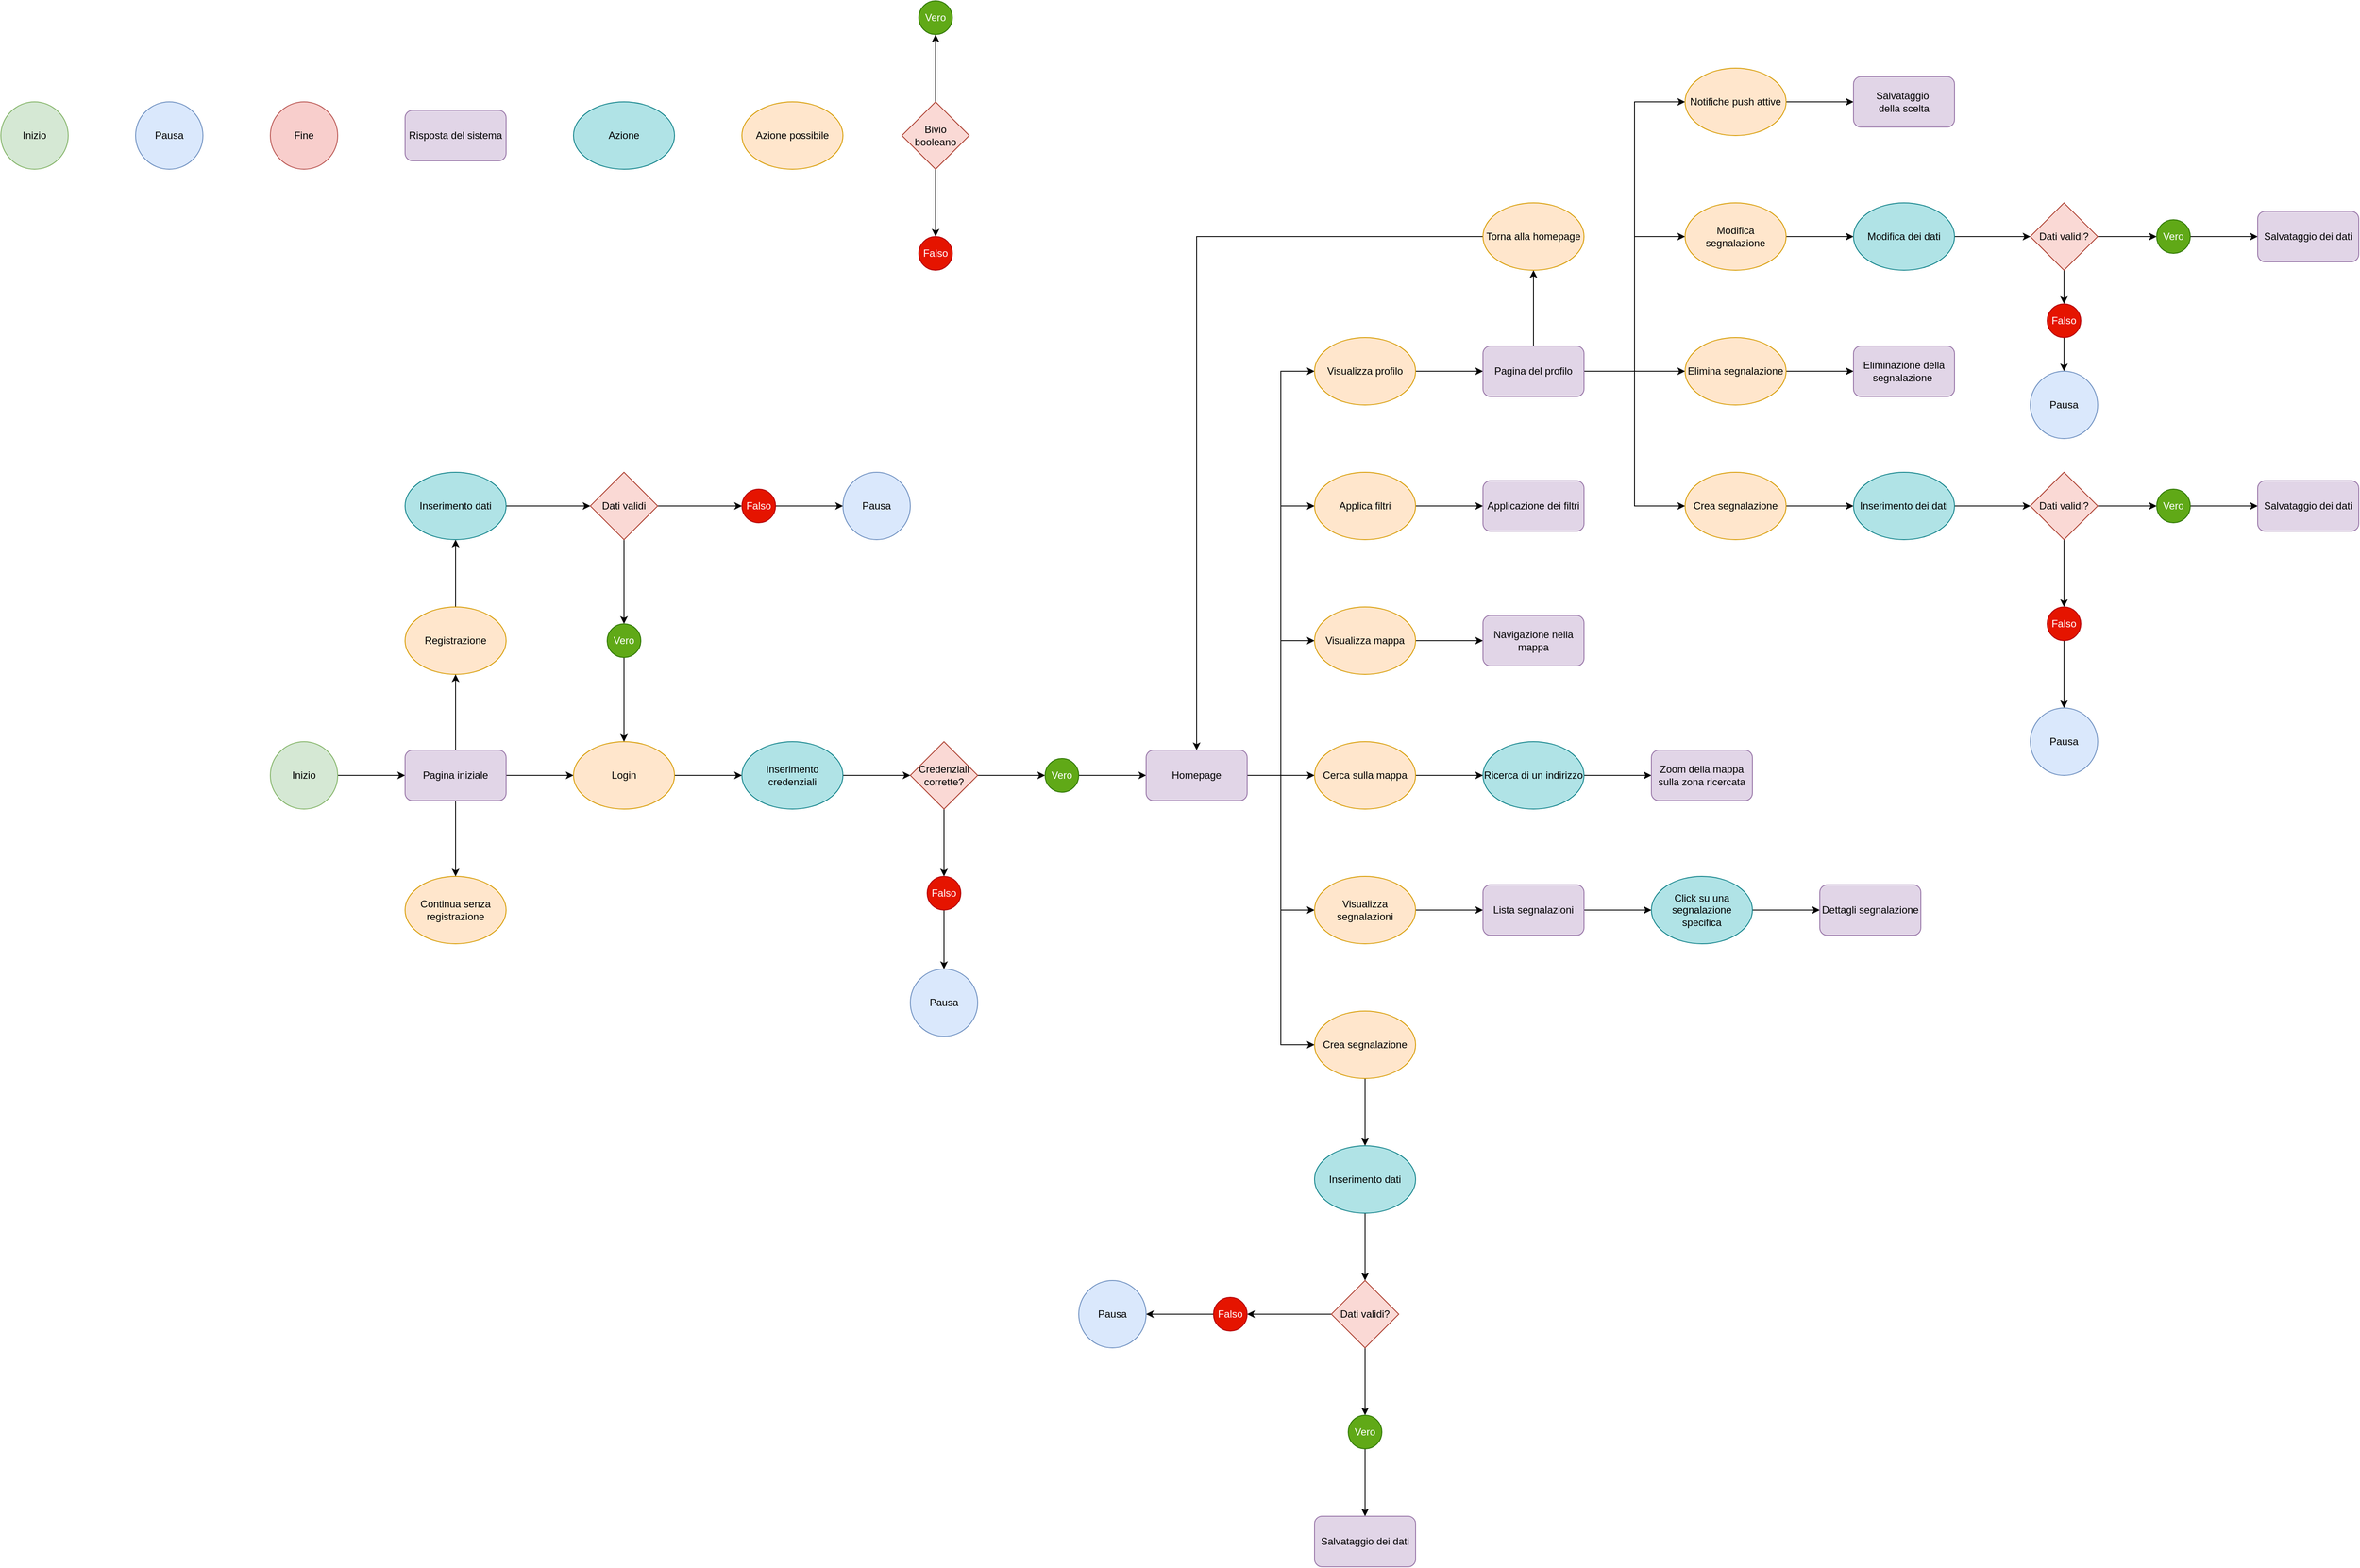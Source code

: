<mxfile version="26.3.0">
  <diagram name="Pagina-1" id="Z8vDpIf7GxvNt3tFrhUK">
    <mxGraphModel dx="992" dy="1704" grid="1" gridSize="10" guides="1" tooltips="1" connect="1" arrows="1" fold="1" page="1" pageScale="1" pageWidth="827" pageHeight="1169" math="0" shadow="0">
      <root>
        <mxCell id="0" />
        <mxCell id="1" parent="0" />
        <mxCell id="S9KXy8Z6tak_Gp8dZrwI-6" style="edgeStyle=orthogonalEdgeStyle;rounded=0;orthogonalLoop=1;jettySize=auto;html=1;entryX=0;entryY=0.5;entryDx=0;entryDy=0;exitX=1;exitY=0.5;exitDx=0;exitDy=0;" edge="1" parent="1" source="S9KXy8Z6tak_Gp8dZrwI-1" target="S9KXy8Z6tak_Gp8dZrwI-2">
          <mxGeometry relative="1" as="geometry" />
        </mxCell>
        <mxCell id="S9KXy8Z6tak_Gp8dZrwI-1" value="Inizio" style="ellipse;whiteSpace=wrap;html=1;aspect=fixed;fillColor=#d5e8d4;strokeColor=#82b366;" vertex="1" parent="1">
          <mxGeometry x="360" y="160" width="80" height="80" as="geometry" />
        </mxCell>
        <mxCell id="S9KXy8Z6tak_Gp8dZrwI-10" style="edgeStyle=orthogonalEdgeStyle;rounded=0;orthogonalLoop=1;jettySize=auto;html=1;entryX=0;entryY=0.5;entryDx=0;entryDy=0;exitX=1;exitY=0.5;exitDx=0;exitDy=0;" edge="1" parent="1" source="S9KXy8Z6tak_Gp8dZrwI-2" target="S9KXy8Z6tak_Gp8dZrwI-8">
          <mxGeometry relative="1" as="geometry" />
        </mxCell>
        <mxCell id="S9KXy8Z6tak_Gp8dZrwI-2" value="Pagina iniziale" style="rounded=1;whiteSpace=wrap;html=1;fillColor=#e1d5e7;strokeColor=#9673a6;" vertex="1" parent="1">
          <mxGeometry x="520" y="170" width="120" height="60" as="geometry" />
        </mxCell>
        <mxCell id="S9KXy8Z6tak_Gp8dZrwI-26" style="edgeStyle=orthogonalEdgeStyle;rounded=0;orthogonalLoop=1;jettySize=auto;html=1;exitX=0.5;exitY=0;exitDx=0;exitDy=0;entryX=0.5;entryY=1;entryDx=0;entryDy=0;" edge="1" parent="1" source="S9KXy8Z6tak_Gp8dZrwI-7" target="S9KXy8Z6tak_Gp8dZrwI-25">
          <mxGeometry relative="1" as="geometry" />
        </mxCell>
        <mxCell id="S9KXy8Z6tak_Gp8dZrwI-7" value="Registrazione" style="ellipse;whiteSpace=wrap;html=1;fillColor=#ffe6cc;strokeColor=#d79b00;" vertex="1" parent="1">
          <mxGeometry x="520" width="120" height="80" as="geometry" />
        </mxCell>
        <mxCell id="S9KXy8Z6tak_Gp8dZrwI-14" style="edgeStyle=orthogonalEdgeStyle;rounded=0;orthogonalLoop=1;jettySize=auto;html=1;exitX=1;exitY=0.5;exitDx=0;exitDy=0;entryX=0;entryY=0.5;entryDx=0;entryDy=0;" edge="1" parent="1" source="S9KXy8Z6tak_Gp8dZrwI-8" target="S9KXy8Z6tak_Gp8dZrwI-23">
          <mxGeometry relative="1" as="geometry">
            <mxPoint x="880" y="270" as="targetPoint" />
          </mxGeometry>
        </mxCell>
        <mxCell id="S9KXy8Z6tak_Gp8dZrwI-8" value="Login" style="ellipse;whiteSpace=wrap;html=1;fillColor=#ffe6cc;strokeColor=#d79b00;" vertex="1" parent="1">
          <mxGeometry x="720" y="160" width="120" height="80" as="geometry" />
        </mxCell>
        <mxCell id="S9KXy8Z6tak_Gp8dZrwI-9" value="Continua senza registrazione" style="ellipse;whiteSpace=wrap;html=1;fillColor=#ffe6cc;strokeColor=#d79b00;" vertex="1" parent="1">
          <mxGeometry x="520" y="320" width="120" height="80" as="geometry" />
        </mxCell>
        <mxCell id="S9KXy8Z6tak_Gp8dZrwI-11" value="" style="endArrow=classic;html=1;rounded=0;entryX=0.5;entryY=1;entryDx=0;entryDy=0;exitX=0.5;exitY=0;exitDx=0;exitDy=0;" edge="1" parent="1" source="S9KXy8Z6tak_Gp8dZrwI-2" target="S9KXy8Z6tak_Gp8dZrwI-7">
          <mxGeometry width="50" height="50" relative="1" as="geometry">
            <mxPoint x="580" y="320" as="sourcePoint" />
            <mxPoint x="630" y="270" as="targetPoint" />
            <Array as="points">
              <mxPoint x="580" y="120" />
            </Array>
          </mxGeometry>
        </mxCell>
        <mxCell id="S9KXy8Z6tak_Gp8dZrwI-12" value="" style="endArrow=classic;html=1;rounded=0;entryX=0.5;entryY=0;entryDx=0;entryDy=0;exitX=0.5;exitY=1;exitDx=0;exitDy=0;" edge="1" parent="1" source="S9KXy8Z6tak_Gp8dZrwI-2" target="S9KXy8Z6tak_Gp8dZrwI-9">
          <mxGeometry width="50" height="50" relative="1" as="geometry">
            <mxPoint x="580" y="320" as="sourcePoint" />
            <mxPoint x="630" y="270" as="targetPoint" />
            <Array as="points">
              <mxPoint x="580" y="280" />
            </Array>
          </mxGeometry>
        </mxCell>
        <mxCell id="S9KXy8Z6tak_Gp8dZrwI-16" style="edgeStyle=orthogonalEdgeStyle;rounded=0;orthogonalLoop=1;jettySize=auto;html=1;exitX=1;exitY=0.5;exitDx=0;exitDy=0;entryX=0;entryY=0.5;entryDx=0;entryDy=0;" edge="1" parent="1" source="S9KXy8Z6tak_Gp8dZrwI-13" target="S9KXy8Z6tak_Gp8dZrwI-15">
          <mxGeometry relative="1" as="geometry" />
        </mxCell>
        <mxCell id="S9KXy8Z6tak_Gp8dZrwI-17" style="edgeStyle=orthogonalEdgeStyle;rounded=0;orthogonalLoop=1;jettySize=auto;html=1;exitX=0.5;exitY=1;exitDx=0;exitDy=0;entryX=0.5;entryY=0;entryDx=0;entryDy=0;" edge="1" parent="1" source="S9KXy8Z6tak_Gp8dZrwI-13" target="S9KXy8Z6tak_Gp8dZrwI-18">
          <mxGeometry relative="1" as="geometry">
            <mxPoint x="960" y="320" as="targetPoint" />
          </mxGeometry>
        </mxCell>
        <mxCell id="S9KXy8Z6tak_Gp8dZrwI-13" value="Credenziali corrette?" style="rhombus;whiteSpace=wrap;html=1;fillColor=#fad9d5;strokeColor=#ae4132;" vertex="1" parent="1">
          <mxGeometry x="1120" y="160" width="80" height="80" as="geometry" />
        </mxCell>
        <mxCell id="S9KXy8Z6tak_Gp8dZrwI-22" style="edgeStyle=orthogonalEdgeStyle;rounded=0;orthogonalLoop=1;jettySize=auto;html=1;entryX=0;entryY=0.5;entryDx=0;entryDy=0;exitX=1;exitY=0.5;exitDx=0;exitDy=0;" edge="1" parent="1" source="S9KXy8Z6tak_Gp8dZrwI-15" target="S9KXy8Z6tak_Gp8dZrwI-21">
          <mxGeometry relative="1" as="geometry" />
        </mxCell>
        <mxCell id="S9KXy8Z6tak_Gp8dZrwI-15" value="Vero" style="ellipse;whiteSpace=wrap;html=1;aspect=fixed;fillColor=#60a917;fontColor=#ffffff;strokeColor=#2D7600;" vertex="1" parent="1">
          <mxGeometry x="1280" y="180" width="40" height="40" as="geometry" />
        </mxCell>
        <mxCell id="S9KXy8Z6tak_Gp8dZrwI-20" style="edgeStyle=orthogonalEdgeStyle;rounded=0;orthogonalLoop=1;jettySize=auto;html=1;exitX=0.5;exitY=1;exitDx=0;exitDy=0;entryX=0.5;entryY=0;entryDx=0;entryDy=0;" edge="1" parent="1" source="S9KXy8Z6tak_Gp8dZrwI-18" target="S9KXy8Z6tak_Gp8dZrwI-19">
          <mxGeometry relative="1" as="geometry" />
        </mxCell>
        <mxCell id="S9KXy8Z6tak_Gp8dZrwI-18" value="Falso" style="ellipse;whiteSpace=wrap;html=1;aspect=fixed;fillColor=#e51400;fontColor=#ffffff;strokeColor=#B20000;" vertex="1" parent="1">
          <mxGeometry x="1140" y="320" width="40" height="40" as="geometry" />
        </mxCell>
        <mxCell id="S9KXy8Z6tak_Gp8dZrwI-19" value="Pausa" style="ellipse;whiteSpace=wrap;html=1;aspect=fixed;fillColor=#dae8fc;strokeColor=#6c8ebf;" vertex="1" parent="1">
          <mxGeometry x="1120" y="430" width="80" height="80" as="geometry" />
        </mxCell>
        <mxCell id="S9KXy8Z6tak_Gp8dZrwI-44" style="edgeStyle=orthogonalEdgeStyle;rounded=0;orthogonalLoop=1;jettySize=auto;html=1;entryX=0;entryY=0.5;entryDx=0;entryDy=0;" edge="1" parent="1" source="S9KXy8Z6tak_Gp8dZrwI-21" target="S9KXy8Z6tak_Gp8dZrwI-39">
          <mxGeometry relative="1" as="geometry" />
        </mxCell>
        <mxCell id="S9KXy8Z6tak_Gp8dZrwI-45" style="edgeStyle=orthogonalEdgeStyle;rounded=0;orthogonalLoop=1;jettySize=auto;html=1;exitX=1;exitY=0.5;exitDx=0;exitDy=0;entryX=0;entryY=0.5;entryDx=0;entryDy=0;" edge="1" parent="1" source="S9KXy8Z6tak_Gp8dZrwI-21" target="S9KXy8Z6tak_Gp8dZrwI-38">
          <mxGeometry relative="1" as="geometry" />
        </mxCell>
        <mxCell id="S9KXy8Z6tak_Gp8dZrwI-46" style="edgeStyle=orthogonalEdgeStyle;rounded=0;orthogonalLoop=1;jettySize=auto;html=1;exitX=1;exitY=0.5;exitDx=0;exitDy=0;entryX=0;entryY=0.5;entryDx=0;entryDy=0;" edge="1" parent="1" source="S9KXy8Z6tak_Gp8dZrwI-21" target="S9KXy8Z6tak_Gp8dZrwI-37">
          <mxGeometry relative="1" as="geometry" />
        </mxCell>
        <mxCell id="S9KXy8Z6tak_Gp8dZrwI-47" style="edgeStyle=orthogonalEdgeStyle;rounded=0;orthogonalLoop=1;jettySize=auto;html=1;exitX=1;exitY=0.5;exitDx=0;exitDy=0;entryX=0;entryY=0.5;entryDx=0;entryDy=0;" edge="1" parent="1" source="S9KXy8Z6tak_Gp8dZrwI-21" target="S9KXy8Z6tak_Gp8dZrwI-41">
          <mxGeometry relative="1" as="geometry" />
        </mxCell>
        <mxCell id="S9KXy8Z6tak_Gp8dZrwI-48" style="edgeStyle=orthogonalEdgeStyle;rounded=0;orthogonalLoop=1;jettySize=auto;html=1;exitX=1;exitY=0.5;exitDx=0;exitDy=0;entryX=0;entryY=0.5;entryDx=0;entryDy=0;" edge="1" parent="1" source="S9KXy8Z6tak_Gp8dZrwI-21" target="S9KXy8Z6tak_Gp8dZrwI-40">
          <mxGeometry relative="1" as="geometry" />
        </mxCell>
        <mxCell id="S9KXy8Z6tak_Gp8dZrwI-49" style="edgeStyle=orthogonalEdgeStyle;rounded=0;orthogonalLoop=1;jettySize=auto;html=1;exitX=1;exitY=0.5;exitDx=0;exitDy=0;entryX=0;entryY=0.5;entryDx=0;entryDy=0;" edge="1" parent="1" source="S9KXy8Z6tak_Gp8dZrwI-21" target="S9KXy8Z6tak_Gp8dZrwI-36">
          <mxGeometry relative="1" as="geometry" />
        </mxCell>
        <mxCell id="S9KXy8Z6tak_Gp8dZrwI-21" value="Homepage" style="rounded=1;whiteSpace=wrap;html=1;fillColor=#e1d5e7;strokeColor=#9673a6;" vertex="1" parent="1">
          <mxGeometry x="1400" y="170" width="120" height="60" as="geometry" />
        </mxCell>
        <mxCell id="S9KXy8Z6tak_Gp8dZrwI-24" style="edgeStyle=orthogonalEdgeStyle;rounded=0;orthogonalLoop=1;jettySize=auto;html=1;exitX=1;exitY=0.5;exitDx=0;exitDy=0;entryX=0;entryY=0.5;entryDx=0;entryDy=0;" edge="1" parent="1" source="S9KXy8Z6tak_Gp8dZrwI-23" target="S9KXy8Z6tak_Gp8dZrwI-13">
          <mxGeometry relative="1" as="geometry" />
        </mxCell>
        <mxCell id="S9KXy8Z6tak_Gp8dZrwI-23" value="Inserimento credenziali" style="ellipse;whiteSpace=wrap;html=1;fillColor=#b0e3e6;strokeColor=#0e8088;" vertex="1" parent="1">
          <mxGeometry x="920" y="160" width="120" height="80" as="geometry" />
        </mxCell>
        <mxCell id="S9KXy8Z6tak_Gp8dZrwI-28" style="edgeStyle=orthogonalEdgeStyle;rounded=0;orthogonalLoop=1;jettySize=auto;html=1;exitX=1;exitY=0.5;exitDx=0;exitDy=0;entryX=0;entryY=0.5;entryDx=0;entryDy=0;" edge="1" parent="1" source="S9KXy8Z6tak_Gp8dZrwI-25" target="S9KXy8Z6tak_Gp8dZrwI-27">
          <mxGeometry relative="1" as="geometry" />
        </mxCell>
        <mxCell id="S9KXy8Z6tak_Gp8dZrwI-25" value="Inserimento dati" style="ellipse;whiteSpace=wrap;html=1;fillColor=#b0e3e6;strokeColor=#0e8088;" vertex="1" parent="1">
          <mxGeometry x="520" y="-160" width="120" height="80" as="geometry" />
        </mxCell>
        <mxCell id="S9KXy8Z6tak_Gp8dZrwI-30" style="edgeStyle=orthogonalEdgeStyle;rounded=0;orthogonalLoop=1;jettySize=auto;html=1;exitX=1;exitY=0.5;exitDx=0;exitDy=0;entryX=0;entryY=0.5;entryDx=0;entryDy=0;" edge="1" parent="1" source="S9KXy8Z6tak_Gp8dZrwI-27" target="S9KXy8Z6tak_Gp8dZrwI-29">
          <mxGeometry relative="1" as="geometry" />
        </mxCell>
        <mxCell id="S9KXy8Z6tak_Gp8dZrwI-34" style="edgeStyle=orthogonalEdgeStyle;rounded=0;orthogonalLoop=1;jettySize=auto;html=1;exitX=0.5;exitY=1;exitDx=0;exitDy=0;entryX=0.5;entryY=0;entryDx=0;entryDy=0;" edge="1" parent="1" source="S9KXy8Z6tak_Gp8dZrwI-27" target="S9KXy8Z6tak_Gp8dZrwI-33">
          <mxGeometry relative="1" as="geometry" />
        </mxCell>
        <mxCell id="S9KXy8Z6tak_Gp8dZrwI-27" value="Dati validi" style="rhombus;whiteSpace=wrap;html=1;fillColor=#fad9d5;strokeColor=#ae4132;" vertex="1" parent="1">
          <mxGeometry x="740" y="-160" width="80" height="80" as="geometry" />
        </mxCell>
        <mxCell id="S9KXy8Z6tak_Gp8dZrwI-32" style="edgeStyle=orthogonalEdgeStyle;rounded=0;orthogonalLoop=1;jettySize=auto;html=1;entryX=0;entryY=0.5;entryDx=0;entryDy=0;exitX=1;exitY=0.5;exitDx=0;exitDy=0;" edge="1" parent="1" source="S9KXy8Z6tak_Gp8dZrwI-29" target="S9KXy8Z6tak_Gp8dZrwI-31">
          <mxGeometry relative="1" as="geometry" />
        </mxCell>
        <mxCell id="S9KXy8Z6tak_Gp8dZrwI-29" value="Falso" style="ellipse;whiteSpace=wrap;html=1;aspect=fixed;fillColor=#e51400;fontColor=#ffffff;strokeColor=#B20000;" vertex="1" parent="1">
          <mxGeometry x="920" y="-140" width="40" height="40" as="geometry" />
        </mxCell>
        <mxCell id="S9KXy8Z6tak_Gp8dZrwI-31" value="Pausa" style="ellipse;whiteSpace=wrap;html=1;aspect=fixed;fillColor=#dae8fc;strokeColor=#6c8ebf;" vertex="1" parent="1">
          <mxGeometry x="1040" y="-160" width="80" height="80" as="geometry" />
        </mxCell>
        <mxCell id="S9KXy8Z6tak_Gp8dZrwI-35" style="edgeStyle=orthogonalEdgeStyle;rounded=0;orthogonalLoop=1;jettySize=auto;html=1;exitX=0.5;exitY=1;exitDx=0;exitDy=0;entryX=0.5;entryY=0;entryDx=0;entryDy=0;" edge="1" parent="1" source="S9KXy8Z6tak_Gp8dZrwI-33" target="S9KXy8Z6tak_Gp8dZrwI-8">
          <mxGeometry relative="1" as="geometry" />
        </mxCell>
        <mxCell id="S9KXy8Z6tak_Gp8dZrwI-33" value="Vero" style="ellipse;whiteSpace=wrap;html=1;aspect=fixed;fillColor=#60a917;fontColor=#ffffff;strokeColor=#2D7600;" vertex="1" parent="1">
          <mxGeometry x="760" y="20" width="40" height="40" as="geometry" />
        </mxCell>
        <mxCell id="S9KXy8Z6tak_Gp8dZrwI-53" style="edgeStyle=orthogonalEdgeStyle;rounded=0;orthogonalLoop=1;jettySize=auto;html=1;exitX=0.5;exitY=1;exitDx=0;exitDy=0;entryX=0.5;entryY=0;entryDx=0;entryDy=0;" edge="1" parent="1" source="S9KXy8Z6tak_Gp8dZrwI-36" target="S9KXy8Z6tak_Gp8dZrwI-52">
          <mxGeometry relative="1" as="geometry" />
        </mxCell>
        <mxCell id="S9KXy8Z6tak_Gp8dZrwI-36" value="Crea segnalazione" style="ellipse;whiteSpace=wrap;html=1;fillColor=#ffe6cc;strokeColor=#d79b00;" vertex="1" parent="1">
          <mxGeometry x="1600" y="480" width="120" height="80" as="geometry" />
        </mxCell>
        <mxCell id="S9KXy8Z6tak_Gp8dZrwI-51" style="edgeStyle=orthogonalEdgeStyle;rounded=0;orthogonalLoop=1;jettySize=auto;html=1;exitX=1;exitY=0.5;exitDx=0;exitDy=0;entryX=0;entryY=0.5;entryDx=0;entryDy=0;" edge="1" parent="1" source="S9KXy8Z6tak_Gp8dZrwI-37" target="S9KXy8Z6tak_Gp8dZrwI-50">
          <mxGeometry relative="1" as="geometry" />
        </mxCell>
        <mxCell id="S9KXy8Z6tak_Gp8dZrwI-37" value="Visualizza mappa" style="ellipse;whiteSpace=wrap;html=1;fillColor=#ffe6cc;strokeColor=#d79b00;" vertex="1" parent="1">
          <mxGeometry x="1600" width="120" height="80" as="geometry" />
        </mxCell>
        <mxCell id="S9KXy8Z6tak_Gp8dZrwI-82" style="edgeStyle=orthogonalEdgeStyle;rounded=0;orthogonalLoop=1;jettySize=auto;html=1;exitX=1;exitY=0.5;exitDx=0;exitDy=0;entryX=0;entryY=0.5;entryDx=0;entryDy=0;" edge="1" parent="1" source="S9KXy8Z6tak_Gp8dZrwI-38" target="S9KXy8Z6tak_Gp8dZrwI-81">
          <mxGeometry relative="1" as="geometry" />
        </mxCell>
        <mxCell id="S9KXy8Z6tak_Gp8dZrwI-38" value="Visualizza profilo" style="ellipse;whiteSpace=wrap;html=1;fillColor=#ffe6cc;strokeColor=#d79b00;" vertex="1" parent="1">
          <mxGeometry x="1600" y="-320" width="120" height="80" as="geometry" />
        </mxCell>
        <mxCell id="S9KXy8Z6tak_Gp8dZrwI-43" style="edgeStyle=orthogonalEdgeStyle;rounded=0;orthogonalLoop=1;jettySize=auto;html=1;exitX=1;exitY=0.5;exitDx=0;exitDy=0;entryX=0;entryY=0.5;entryDx=0;entryDy=0;" edge="1" parent="1" source="S9KXy8Z6tak_Gp8dZrwI-39" target="S9KXy8Z6tak_Gp8dZrwI-42">
          <mxGeometry relative="1" as="geometry" />
        </mxCell>
        <mxCell id="S9KXy8Z6tak_Gp8dZrwI-39" value="Applica filtri" style="ellipse;whiteSpace=wrap;html=1;fillColor=#ffe6cc;strokeColor=#d79b00;" vertex="1" parent="1">
          <mxGeometry x="1600" y="-160" width="120" height="80" as="geometry" />
        </mxCell>
        <mxCell id="S9KXy8Z6tak_Gp8dZrwI-65" style="edgeStyle=orthogonalEdgeStyle;rounded=0;orthogonalLoop=1;jettySize=auto;html=1;exitX=1;exitY=0.5;exitDx=0;exitDy=0;entryX=0;entryY=0.5;entryDx=0;entryDy=0;" edge="1" parent="1" source="S9KXy8Z6tak_Gp8dZrwI-40" target="S9KXy8Z6tak_Gp8dZrwI-64">
          <mxGeometry relative="1" as="geometry" />
        </mxCell>
        <mxCell id="S9KXy8Z6tak_Gp8dZrwI-40" value="Visualizza segnalazioni" style="ellipse;whiteSpace=wrap;html=1;fillColor=#ffe6cc;strokeColor=#d79b00;" vertex="1" parent="1">
          <mxGeometry x="1600" y="320" width="120" height="80" as="geometry" />
        </mxCell>
        <mxCell id="S9KXy8Z6tak_Gp8dZrwI-84" style="edgeStyle=orthogonalEdgeStyle;rounded=0;orthogonalLoop=1;jettySize=auto;html=1;exitX=1;exitY=0.5;exitDx=0;exitDy=0;entryX=0;entryY=0.5;entryDx=0;entryDy=0;" edge="1" parent="1" source="S9KXy8Z6tak_Gp8dZrwI-41" target="S9KXy8Z6tak_Gp8dZrwI-83">
          <mxGeometry relative="1" as="geometry" />
        </mxCell>
        <mxCell id="S9KXy8Z6tak_Gp8dZrwI-41" value="Cerca sulla mappa" style="ellipse;whiteSpace=wrap;html=1;fillColor=#ffe6cc;strokeColor=#d79b00;" vertex="1" parent="1">
          <mxGeometry x="1600" y="160" width="120" height="80" as="geometry" />
        </mxCell>
        <mxCell id="S9KXy8Z6tak_Gp8dZrwI-42" value="Applicazione dei filtri" style="rounded=1;whiteSpace=wrap;html=1;fillColor=#e1d5e7;strokeColor=#9673a6;" vertex="1" parent="1">
          <mxGeometry x="1800" y="-150" width="120" height="60" as="geometry" />
        </mxCell>
        <mxCell id="S9KXy8Z6tak_Gp8dZrwI-50" value="Navigazione nella mappa" style="rounded=1;whiteSpace=wrap;html=1;fillColor=#e1d5e7;strokeColor=#9673a6;" vertex="1" parent="1">
          <mxGeometry x="1800" y="10" width="120" height="60" as="geometry" />
        </mxCell>
        <mxCell id="S9KXy8Z6tak_Gp8dZrwI-55" style="edgeStyle=orthogonalEdgeStyle;rounded=0;orthogonalLoop=1;jettySize=auto;html=1;exitX=0.5;exitY=1;exitDx=0;exitDy=0;entryX=0.5;entryY=0;entryDx=0;entryDy=0;" edge="1" parent="1" source="S9KXy8Z6tak_Gp8dZrwI-52" target="S9KXy8Z6tak_Gp8dZrwI-54">
          <mxGeometry relative="1" as="geometry" />
        </mxCell>
        <mxCell id="S9KXy8Z6tak_Gp8dZrwI-52" value="Inserimento dati" style="ellipse;whiteSpace=wrap;html=1;fillColor=#b0e3e6;strokeColor=#0e8088;" vertex="1" parent="1">
          <mxGeometry x="1600" y="640" width="120" height="80" as="geometry" />
        </mxCell>
        <mxCell id="S9KXy8Z6tak_Gp8dZrwI-57" style="edgeStyle=orthogonalEdgeStyle;rounded=0;orthogonalLoop=1;jettySize=auto;html=1;exitX=0.5;exitY=1;exitDx=0;exitDy=0;entryX=0.5;entryY=0;entryDx=0;entryDy=0;" edge="1" parent="1" source="S9KXy8Z6tak_Gp8dZrwI-54" target="S9KXy8Z6tak_Gp8dZrwI-56">
          <mxGeometry relative="1" as="geometry" />
        </mxCell>
        <mxCell id="S9KXy8Z6tak_Gp8dZrwI-60" style="edgeStyle=orthogonalEdgeStyle;rounded=0;orthogonalLoop=1;jettySize=auto;html=1;exitX=0;exitY=0.5;exitDx=0;exitDy=0;entryX=1;entryY=0.5;entryDx=0;entryDy=0;" edge="1" parent="1" source="S9KXy8Z6tak_Gp8dZrwI-54" target="S9KXy8Z6tak_Gp8dZrwI-58">
          <mxGeometry relative="1" as="geometry" />
        </mxCell>
        <mxCell id="S9KXy8Z6tak_Gp8dZrwI-54" value="Dati validi?" style="rhombus;whiteSpace=wrap;html=1;fillColor=#fad9d5;strokeColor=#ae4132;" vertex="1" parent="1">
          <mxGeometry x="1620" y="800" width="80" height="80" as="geometry" />
        </mxCell>
        <mxCell id="S9KXy8Z6tak_Gp8dZrwI-63" style="edgeStyle=orthogonalEdgeStyle;rounded=0;orthogonalLoop=1;jettySize=auto;html=1;exitX=0.5;exitY=1;exitDx=0;exitDy=0;entryX=0.5;entryY=0;entryDx=0;entryDy=0;" edge="1" parent="1" source="S9KXy8Z6tak_Gp8dZrwI-56" target="S9KXy8Z6tak_Gp8dZrwI-62">
          <mxGeometry relative="1" as="geometry" />
        </mxCell>
        <mxCell id="S9KXy8Z6tak_Gp8dZrwI-56" value="Vero" style="ellipse;whiteSpace=wrap;html=1;aspect=fixed;fillColor=#60a917;fontColor=#ffffff;strokeColor=#2D7600;" vertex="1" parent="1">
          <mxGeometry x="1640" y="960" width="40" height="40" as="geometry" />
        </mxCell>
        <mxCell id="S9KXy8Z6tak_Gp8dZrwI-61" style="edgeStyle=orthogonalEdgeStyle;rounded=0;orthogonalLoop=1;jettySize=auto;html=1;entryX=1;entryY=0.5;entryDx=0;entryDy=0;" edge="1" parent="1" source="S9KXy8Z6tak_Gp8dZrwI-58" target="S9KXy8Z6tak_Gp8dZrwI-59">
          <mxGeometry relative="1" as="geometry" />
        </mxCell>
        <mxCell id="S9KXy8Z6tak_Gp8dZrwI-58" value="Falso" style="ellipse;whiteSpace=wrap;html=1;aspect=fixed;fillColor=#e51400;fontColor=#ffffff;strokeColor=#B20000;" vertex="1" parent="1">
          <mxGeometry x="1480" y="820" width="40" height="40" as="geometry" />
        </mxCell>
        <mxCell id="S9KXy8Z6tak_Gp8dZrwI-59" value="Pausa" style="ellipse;whiteSpace=wrap;html=1;aspect=fixed;fillColor=#dae8fc;strokeColor=#6c8ebf;" vertex="1" parent="1">
          <mxGeometry x="1320" y="800" width="80" height="80" as="geometry" />
        </mxCell>
        <mxCell id="S9KXy8Z6tak_Gp8dZrwI-62" value="Salvataggio dei dati" style="rounded=1;whiteSpace=wrap;html=1;fillColor=#e1d5e7;strokeColor=#9673a6;" vertex="1" parent="1">
          <mxGeometry x="1600" y="1080" width="120" height="60" as="geometry" />
        </mxCell>
        <mxCell id="S9KXy8Z6tak_Gp8dZrwI-67" style="edgeStyle=orthogonalEdgeStyle;rounded=0;orthogonalLoop=1;jettySize=auto;html=1;entryX=0;entryY=0.5;entryDx=0;entryDy=0;" edge="1" parent="1" source="S9KXy8Z6tak_Gp8dZrwI-64" target="S9KXy8Z6tak_Gp8dZrwI-66">
          <mxGeometry relative="1" as="geometry" />
        </mxCell>
        <mxCell id="S9KXy8Z6tak_Gp8dZrwI-64" value="Lista segnalazioni" style="rounded=1;whiteSpace=wrap;html=1;fillColor=#e1d5e7;strokeColor=#9673a6;" vertex="1" parent="1">
          <mxGeometry x="1800" y="330" width="120" height="60" as="geometry" />
        </mxCell>
        <mxCell id="S9KXy8Z6tak_Gp8dZrwI-69" style="edgeStyle=orthogonalEdgeStyle;rounded=0;orthogonalLoop=1;jettySize=auto;html=1;exitX=1;exitY=0.5;exitDx=0;exitDy=0;entryX=0;entryY=0.5;entryDx=0;entryDy=0;" edge="1" parent="1" source="S9KXy8Z6tak_Gp8dZrwI-66" target="S9KXy8Z6tak_Gp8dZrwI-68">
          <mxGeometry relative="1" as="geometry" />
        </mxCell>
        <mxCell id="S9KXy8Z6tak_Gp8dZrwI-66" value="Click su una segnalazione specifica" style="ellipse;whiteSpace=wrap;html=1;fillColor=#b0e3e6;strokeColor=#0e8088;" vertex="1" parent="1">
          <mxGeometry x="2000" y="320" width="120" height="80" as="geometry" />
        </mxCell>
        <mxCell id="S9KXy8Z6tak_Gp8dZrwI-68" value="Dettagli segnalazione" style="rounded=1;whiteSpace=wrap;html=1;fillColor=#e1d5e7;strokeColor=#9673a6;" vertex="1" parent="1">
          <mxGeometry x="2200" y="330" width="120" height="60" as="geometry" />
        </mxCell>
        <mxCell id="S9KXy8Z6tak_Gp8dZrwI-70" value="Inizio" style="ellipse;whiteSpace=wrap;html=1;aspect=fixed;fillColor=#d5e8d4;strokeColor=#82b366;" vertex="1" parent="1">
          <mxGeometry x="40" y="-600" width="80" height="80" as="geometry" />
        </mxCell>
        <mxCell id="S9KXy8Z6tak_Gp8dZrwI-71" value="Pausa" style="ellipse;whiteSpace=wrap;html=1;aspect=fixed;fillColor=#dae8fc;strokeColor=#6c8ebf;" vertex="1" parent="1">
          <mxGeometry x="200" y="-600" width="80" height="80" as="geometry" />
        </mxCell>
        <mxCell id="S9KXy8Z6tak_Gp8dZrwI-72" value="Fine" style="ellipse;whiteSpace=wrap;html=1;aspect=fixed;fillColor=#f8cecc;strokeColor=#b85450;" vertex="1" parent="1">
          <mxGeometry x="360" y="-600" width="80" height="80" as="geometry" />
        </mxCell>
        <mxCell id="S9KXy8Z6tak_Gp8dZrwI-73" value="Risposta del sistema" style="rounded=1;whiteSpace=wrap;html=1;fillColor=#e1d5e7;strokeColor=#9673a6;" vertex="1" parent="1">
          <mxGeometry x="520" y="-590" width="120" height="60" as="geometry" />
        </mxCell>
        <mxCell id="S9KXy8Z6tak_Gp8dZrwI-74" value="Azione" style="ellipse;whiteSpace=wrap;html=1;fillColor=#b0e3e6;strokeColor=#0e8088;" vertex="1" parent="1">
          <mxGeometry x="720" y="-600" width="120" height="80" as="geometry" />
        </mxCell>
        <mxCell id="S9KXy8Z6tak_Gp8dZrwI-75" value="Azione possibile" style="ellipse;whiteSpace=wrap;html=1;fillColor=#ffe6cc;strokeColor=#d79b00;" vertex="1" parent="1">
          <mxGeometry x="920" y="-600" width="120" height="80" as="geometry" />
        </mxCell>
        <mxCell id="S9KXy8Z6tak_Gp8dZrwI-79" style="edgeStyle=orthogonalEdgeStyle;rounded=0;orthogonalLoop=1;jettySize=auto;html=1;exitX=0.5;exitY=0;exitDx=0;exitDy=0;entryX=0.5;entryY=1;entryDx=0;entryDy=0;" edge="1" parent="1" source="S9KXy8Z6tak_Gp8dZrwI-76" target="S9KXy8Z6tak_Gp8dZrwI-77">
          <mxGeometry relative="1" as="geometry" />
        </mxCell>
        <mxCell id="S9KXy8Z6tak_Gp8dZrwI-80" style="edgeStyle=orthogonalEdgeStyle;rounded=0;orthogonalLoop=1;jettySize=auto;html=1;exitX=0.5;exitY=1;exitDx=0;exitDy=0;entryX=0.5;entryY=0;entryDx=0;entryDy=0;" edge="1" parent="1" source="S9KXy8Z6tak_Gp8dZrwI-76" target="S9KXy8Z6tak_Gp8dZrwI-78">
          <mxGeometry relative="1" as="geometry" />
        </mxCell>
        <mxCell id="S9KXy8Z6tak_Gp8dZrwI-76" value="Bivio booleano" style="rhombus;whiteSpace=wrap;html=1;fillColor=#fad9d5;strokeColor=#ae4132;" vertex="1" parent="1">
          <mxGeometry x="1110" y="-600" width="80" height="80" as="geometry" />
        </mxCell>
        <mxCell id="S9KXy8Z6tak_Gp8dZrwI-77" value="Vero" style="ellipse;whiteSpace=wrap;html=1;aspect=fixed;fillColor=#60a917;fontColor=#ffffff;strokeColor=#2D7600;" vertex="1" parent="1">
          <mxGeometry x="1130" y="-720" width="40" height="40" as="geometry" />
        </mxCell>
        <mxCell id="S9KXy8Z6tak_Gp8dZrwI-78" value="Falso" style="ellipse;whiteSpace=wrap;html=1;aspect=fixed;fillColor=#e51400;fontColor=#ffffff;strokeColor=#B20000;" vertex="1" parent="1">
          <mxGeometry x="1130" y="-440" width="40" height="40" as="geometry" />
        </mxCell>
        <mxCell id="S9KXy8Z6tak_Gp8dZrwI-89" style="edgeStyle=orthogonalEdgeStyle;rounded=0;orthogonalLoop=1;jettySize=auto;html=1;entryX=0;entryY=0.5;entryDx=0;entryDy=0;exitX=1;exitY=0.5;exitDx=0;exitDy=0;" edge="1" parent="1" source="S9KXy8Z6tak_Gp8dZrwI-81" target="S9KXy8Z6tak_Gp8dZrwI-88">
          <mxGeometry relative="1" as="geometry" />
        </mxCell>
        <mxCell id="S9KXy8Z6tak_Gp8dZrwI-90" style="edgeStyle=orthogonalEdgeStyle;rounded=0;orthogonalLoop=1;jettySize=auto;html=1;exitX=1;exitY=0.5;exitDx=0;exitDy=0;entryX=0;entryY=0.5;entryDx=0;entryDy=0;" edge="1" parent="1" source="S9KXy8Z6tak_Gp8dZrwI-81" target="S9KXy8Z6tak_Gp8dZrwI-87">
          <mxGeometry relative="1" as="geometry" />
        </mxCell>
        <mxCell id="S9KXy8Z6tak_Gp8dZrwI-92" style="edgeStyle=orthogonalEdgeStyle;rounded=0;orthogonalLoop=1;jettySize=auto;html=1;exitX=1;exitY=0.5;exitDx=0;exitDy=0;entryX=0;entryY=0.5;entryDx=0;entryDy=0;" edge="1" parent="1" source="S9KXy8Z6tak_Gp8dZrwI-81" target="S9KXy8Z6tak_Gp8dZrwI-91">
          <mxGeometry relative="1" as="geometry" />
        </mxCell>
        <mxCell id="S9KXy8Z6tak_Gp8dZrwI-112" style="edgeStyle=orthogonalEdgeStyle;rounded=0;orthogonalLoop=1;jettySize=auto;html=1;exitX=0.5;exitY=0;exitDx=0;exitDy=0;entryX=0.5;entryY=1;entryDx=0;entryDy=0;" edge="1" parent="1" source="S9KXy8Z6tak_Gp8dZrwI-81" target="S9KXy8Z6tak_Gp8dZrwI-111">
          <mxGeometry relative="1" as="geometry" />
        </mxCell>
        <mxCell id="S9KXy8Z6tak_Gp8dZrwI-130" style="edgeStyle=orthogonalEdgeStyle;rounded=0;orthogonalLoop=1;jettySize=auto;html=1;entryX=0;entryY=0.5;entryDx=0;entryDy=0;" edge="1" parent="1" source="S9KXy8Z6tak_Gp8dZrwI-81" target="S9KXy8Z6tak_Gp8dZrwI-109">
          <mxGeometry relative="1" as="geometry" />
        </mxCell>
        <mxCell id="S9KXy8Z6tak_Gp8dZrwI-81" value="Pagina del profilo" style="rounded=1;whiteSpace=wrap;html=1;fillColor=#e1d5e7;strokeColor=#9673a6;" vertex="1" parent="1">
          <mxGeometry x="1800" y="-310" width="120" height="60" as="geometry" />
        </mxCell>
        <mxCell id="S9KXy8Z6tak_Gp8dZrwI-86" style="edgeStyle=orthogonalEdgeStyle;rounded=0;orthogonalLoop=1;jettySize=auto;html=1;exitX=1;exitY=0.5;exitDx=0;exitDy=0;entryX=0;entryY=0.5;entryDx=0;entryDy=0;" edge="1" parent="1" source="S9KXy8Z6tak_Gp8dZrwI-83" target="S9KXy8Z6tak_Gp8dZrwI-85">
          <mxGeometry relative="1" as="geometry" />
        </mxCell>
        <mxCell id="S9KXy8Z6tak_Gp8dZrwI-83" value="Ricerca di un indirizzo" style="ellipse;whiteSpace=wrap;html=1;fillColor=#b0e3e6;strokeColor=#0e8088;" vertex="1" parent="1">
          <mxGeometry x="1800" y="160" width="120" height="80" as="geometry" />
        </mxCell>
        <mxCell id="S9KXy8Z6tak_Gp8dZrwI-85" value="Zoom della mappa sulla zona ricercata" style="rounded=1;whiteSpace=wrap;html=1;fillColor=#e1d5e7;strokeColor=#9673a6;" vertex="1" parent="1">
          <mxGeometry x="2000" y="170" width="120" height="60" as="geometry" />
        </mxCell>
        <mxCell id="S9KXy8Z6tak_Gp8dZrwI-96" style="edgeStyle=orthogonalEdgeStyle;rounded=0;orthogonalLoop=1;jettySize=auto;html=1;exitX=1;exitY=0.5;exitDx=0;exitDy=0;entryX=0;entryY=0.5;entryDx=0;entryDy=0;" edge="1" parent="1" source="S9KXy8Z6tak_Gp8dZrwI-87" target="S9KXy8Z6tak_Gp8dZrwI-114">
          <mxGeometry relative="1" as="geometry">
            <mxPoint x="2240" y="-440" as="targetPoint" />
          </mxGeometry>
        </mxCell>
        <mxCell id="S9KXy8Z6tak_Gp8dZrwI-87" value="Modifica segnalazione" style="ellipse;whiteSpace=wrap;html=1;fillColor=#ffe6cc;strokeColor=#d79b00;" vertex="1" parent="1">
          <mxGeometry x="2040" y="-480" width="120" height="80" as="geometry" />
        </mxCell>
        <mxCell id="S9KXy8Z6tak_Gp8dZrwI-94" style="edgeStyle=orthogonalEdgeStyle;rounded=0;orthogonalLoop=1;jettySize=auto;html=1;exitX=1;exitY=0.5;exitDx=0;exitDy=0;entryX=0;entryY=0.5;entryDx=0;entryDy=0;" edge="1" parent="1" source="S9KXy8Z6tak_Gp8dZrwI-88" target="S9KXy8Z6tak_Gp8dZrwI-93">
          <mxGeometry relative="1" as="geometry" />
        </mxCell>
        <mxCell id="S9KXy8Z6tak_Gp8dZrwI-88" value="Elimina segnalazione" style="ellipse;whiteSpace=wrap;html=1;fillColor=#ffe6cc;strokeColor=#d79b00;" vertex="1" parent="1">
          <mxGeometry x="2040" y="-320" width="120" height="80" as="geometry" />
        </mxCell>
        <mxCell id="S9KXy8Z6tak_Gp8dZrwI-98" style="edgeStyle=orthogonalEdgeStyle;rounded=0;orthogonalLoop=1;jettySize=auto;html=1;exitX=1;exitY=0.5;exitDx=0;exitDy=0;entryX=0;entryY=0.5;entryDx=0;entryDy=0;" edge="1" parent="1" source="S9KXy8Z6tak_Gp8dZrwI-91" target="S9KXy8Z6tak_Gp8dZrwI-97">
          <mxGeometry relative="1" as="geometry" />
        </mxCell>
        <mxCell id="S9KXy8Z6tak_Gp8dZrwI-91" value="Crea segnalazione" style="ellipse;whiteSpace=wrap;html=1;fillColor=#ffe6cc;strokeColor=#d79b00;" vertex="1" parent="1">
          <mxGeometry x="2040" y="-160" width="120" height="80" as="geometry" />
        </mxCell>
        <mxCell id="S9KXy8Z6tak_Gp8dZrwI-93" value="Eliminazione della segnalazione&amp;nbsp;" style="rounded=1;whiteSpace=wrap;html=1;fillColor=#e1d5e7;strokeColor=#9673a6;" vertex="1" parent="1">
          <mxGeometry x="2240" y="-310" width="120" height="60" as="geometry" />
        </mxCell>
        <mxCell id="S9KXy8Z6tak_Gp8dZrwI-108" style="edgeStyle=orthogonalEdgeStyle;rounded=0;orthogonalLoop=1;jettySize=auto;html=1;entryX=0;entryY=0.5;entryDx=0;entryDy=0;exitX=1;exitY=0.5;exitDx=0;exitDy=0;" edge="1" parent="1" source="S9KXy8Z6tak_Gp8dZrwI-97" target="S9KXy8Z6tak_Gp8dZrwI-101">
          <mxGeometry relative="1" as="geometry" />
        </mxCell>
        <mxCell id="S9KXy8Z6tak_Gp8dZrwI-97" value="Inserimento dei dati" style="ellipse;whiteSpace=wrap;html=1;fillColor=#b0e3e6;strokeColor=#0e8088;" vertex="1" parent="1">
          <mxGeometry x="2240" y="-160" width="120" height="80" as="geometry" />
        </mxCell>
        <mxCell id="S9KXy8Z6tak_Gp8dZrwI-99" style="edgeStyle=orthogonalEdgeStyle;rounded=0;orthogonalLoop=1;jettySize=auto;html=1;exitX=1;exitY=0.5;exitDx=0;exitDy=0;entryX=0;entryY=0.5;entryDx=0;entryDy=0;" edge="1" parent="1" source="S9KXy8Z6tak_Gp8dZrwI-101" target="S9KXy8Z6tak_Gp8dZrwI-103">
          <mxGeometry relative="1" as="geometry" />
        </mxCell>
        <mxCell id="S9KXy8Z6tak_Gp8dZrwI-100" style="edgeStyle=orthogonalEdgeStyle;rounded=0;orthogonalLoop=1;jettySize=auto;html=1;exitX=0.5;exitY=1;exitDx=0;exitDy=0;entryX=0.5;entryY=0;entryDx=0;entryDy=0;" edge="1" parent="1" source="S9KXy8Z6tak_Gp8dZrwI-101" target="S9KXy8Z6tak_Gp8dZrwI-105">
          <mxGeometry relative="1" as="geometry" />
        </mxCell>
        <mxCell id="S9KXy8Z6tak_Gp8dZrwI-101" value="Dati validi?" style="rhombus;whiteSpace=wrap;html=1;fillColor=#fad9d5;strokeColor=#ae4132;" vertex="1" parent="1">
          <mxGeometry x="2450" y="-160" width="80" height="80" as="geometry" />
        </mxCell>
        <mxCell id="S9KXy8Z6tak_Gp8dZrwI-102" style="edgeStyle=orthogonalEdgeStyle;rounded=0;orthogonalLoop=1;jettySize=auto;html=1;exitX=1;exitY=0.5;exitDx=0;exitDy=0;entryX=0;entryY=0.5;entryDx=0;entryDy=0;" edge="1" parent="1" source="S9KXy8Z6tak_Gp8dZrwI-103" target="S9KXy8Z6tak_Gp8dZrwI-107">
          <mxGeometry relative="1" as="geometry" />
        </mxCell>
        <mxCell id="S9KXy8Z6tak_Gp8dZrwI-103" value="Vero" style="ellipse;whiteSpace=wrap;html=1;aspect=fixed;fillColor=#60a917;fontColor=#ffffff;strokeColor=#2D7600;" vertex="1" parent="1">
          <mxGeometry x="2600" y="-140" width="40" height="40" as="geometry" />
        </mxCell>
        <mxCell id="S9KXy8Z6tak_Gp8dZrwI-104" style="edgeStyle=orthogonalEdgeStyle;rounded=0;orthogonalLoop=1;jettySize=auto;html=1;entryX=0.5;entryY=0;entryDx=0;entryDy=0;exitX=0.5;exitY=1;exitDx=0;exitDy=0;" edge="1" parent="1" source="S9KXy8Z6tak_Gp8dZrwI-105" target="S9KXy8Z6tak_Gp8dZrwI-106">
          <mxGeometry relative="1" as="geometry" />
        </mxCell>
        <mxCell id="S9KXy8Z6tak_Gp8dZrwI-105" value="Falso" style="ellipse;whiteSpace=wrap;html=1;aspect=fixed;fillColor=#e51400;fontColor=#ffffff;strokeColor=#B20000;" vertex="1" parent="1">
          <mxGeometry x="2470" width="40" height="40" as="geometry" />
        </mxCell>
        <mxCell id="S9KXy8Z6tak_Gp8dZrwI-106" value="Pausa" style="ellipse;whiteSpace=wrap;html=1;aspect=fixed;fillColor=#dae8fc;strokeColor=#6c8ebf;" vertex="1" parent="1">
          <mxGeometry x="2450" y="120" width="80" height="80" as="geometry" />
        </mxCell>
        <mxCell id="S9KXy8Z6tak_Gp8dZrwI-107" value="Salvataggio dei dati" style="rounded=1;whiteSpace=wrap;html=1;fillColor=#e1d5e7;strokeColor=#9673a6;" vertex="1" parent="1">
          <mxGeometry x="2720" y="-150" width="120" height="60" as="geometry" />
        </mxCell>
        <mxCell id="S9KXy8Z6tak_Gp8dZrwI-132" style="edgeStyle=orthogonalEdgeStyle;rounded=0;orthogonalLoop=1;jettySize=auto;html=1;exitX=1;exitY=0.5;exitDx=0;exitDy=0;entryX=0;entryY=0.5;entryDx=0;entryDy=0;" edge="1" parent="1" source="S9KXy8Z6tak_Gp8dZrwI-109" target="S9KXy8Z6tak_Gp8dZrwI-131">
          <mxGeometry relative="1" as="geometry" />
        </mxCell>
        <mxCell id="S9KXy8Z6tak_Gp8dZrwI-109" value="Notifiche push attive" style="ellipse;whiteSpace=wrap;html=1;fillColor=#ffe6cc;strokeColor=#d79b00;" vertex="1" parent="1">
          <mxGeometry x="2040" y="-640" width="120" height="80" as="geometry" />
        </mxCell>
        <mxCell id="S9KXy8Z6tak_Gp8dZrwI-113" style="edgeStyle=orthogonalEdgeStyle;rounded=0;orthogonalLoop=1;jettySize=auto;html=1;exitX=0;exitY=0.5;exitDx=0;exitDy=0;entryX=0.5;entryY=0;entryDx=0;entryDy=0;" edge="1" parent="1" source="S9KXy8Z6tak_Gp8dZrwI-111" target="S9KXy8Z6tak_Gp8dZrwI-21">
          <mxGeometry relative="1" as="geometry" />
        </mxCell>
        <mxCell id="S9KXy8Z6tak_Gp8dZrwI-111" value="Torna alla homepage" style="ellipse;whiteSpace=wrap;html=1;fillColor=#ffe6cc;strokeColor=#d79b00;" vertex="1" parent="1">
          <mxGeometry x="1800" y="-480" width="120" height="80" as="geometry" />
        </mxCell>
        <mxCell id="S9KXy8Z6tak_Gp8dZrwI-129" style="edgeStyle=orthogonalEdgeStyle;rounded=0;orthogonalLoop=1;jettySize=auto;html=1;exitX=1;exitY=0.5;exitDx=0;exitDy=0;entryX=0;entryY=0.5;entryDx=0;entryDy=0;" edge="1" parent="1" source="S9KXy8Z6tak_Gp8dZrwI-114" target="S9KXy8Z6tak_Gp8dZrwI-122">
          <mxGeometry relative="1" as="geometry" />
        </mxCell>
        <mxCell id="S9KXy8Z6tak_Gp8dZrwI-114" value="Modifica dei dati" style="ellipse;whiteSpace=wrap;html=1;fillColor=#b0e3e6;strokeColor=#0e8088;" vertex="1" parent="1">
          <mxGeometry x="2240" y="-480" width="120" height="80" as="geometry" />
        </mxCell>
        <mxCell id="S9KXy8Z6tak_Gp8dZrwI-120" style="edgeStyle=orthogonalEdgeStyle;rounded=0;orthogonalLoop=1;jettySize=auto;html=1;exitX=1;exitY=0.5;exitDx=0;exitDy=0;entryX=0;entryY=0.5;entryDx=0;entryDy=0;" edge="1" parent="1" source="S9KXy8Z6tak_Gp8dZrwI-122" target="S9KXy8Z6tak_Gp8dZrwI-124">
          <mxGeometry relative="1" as="geometry" />
        </mxCell>
        <mxCell id="S9KXy8Z6tak_Gp8dZrwI-121" style="edgeStyle=orthogonalEdgeStyle;rounded=0;orthogonalLoop=1;jettySize=auto;html=1;exitX=0.5;exitY=1;exitDx=0;exitDy=0;entryX=0.5;entryY=0;entryDx=0;entryDy=0;" edge="1" parent="1" source="S9KXy8Z6tak_Gp8dZrwI-122" target="S9KXy8Z6tak_Gp8dZrwI-126">
          <mxGeometry relative="1" as="geometry" />
        </mxCell>
        <mxCell id="S9KXy8Z6tak_Gp8dZrwI-122" value="Dati validi?" style="rhombus;whiteSpace=wrap;html=1;fillColor=#fad9d5;strokeColor=#ae4132;" vertex="1" parent="1">
          <mxGeometry x="2450" y="-480" width="80" height="80" as="geometry" />
        </mxCell>
        <mxCell id="S9KXy8Z6tak_Gp8dZrwI-123" style="edgeStyle=orthogonalEdgeStyle;rounded=0;orthogonalLoop=1;jettySize=auto;html=1;exitX=1;exitY=0.5;exitDx=0;exitDy=0;entryX=0;entryY=0.5;entryDx=0;entryDy=0;" edge="1" parent="1" source="S9KXy8Z6tak_Gp8dZrwI-124" target="S9KXy8Z6tak_Gp8dZrwI-128">
          <mxGeometry relative="1" as="geometry" />
        </mxCell>
        <mxCell id="S9KXy8Z6tak_Gp8dZrwI-124" value="Vero" style="ellipse;whiteSpace=wrap;html=1;aspect=fixed;fillColor=#60a917;fontColor=#ffffff;strokeColor=#2D7600;" vertex="1" parent="1">
          <mxGeometry x="2600" y="-460" width="40" height="40" as="geometry" />
        </mxCell>
        <mxCell id="S9KXy8Z6tak_Gp8dZrwI-125" style="edgeStyle=orthogonalEdgeStyle;rounded=0;orthogonalLoop=1;jettySize=auto;html=1;entryX=0.5;entryY=0;entryDx=0;entryDy=0;exitX=0.5;exitY=1;exitDx=0;exitDy=0;" edge="1" parent="1" source="S9KXy8Z6tak_Gp8dZrwI-126" target="S9KXy8Z6tak_Gp8dZrwI-127">
          <mxGeometry relative="1" as="geometry" />
        </mxCell>
        <mxCell id="S9KXy8Z6tak_Gp8dZrwI-126" value="Falso" style="ellipse;whiteSpace=wrap;html=1;aspect=fixed;fillColor=#e51400;fontColor=#ffffff;strokeColor=#B20000;" vertex="1" parent="1">
          <mxGeometry x="2470" y="-360" width="40" height="40" as="geometry" />
        </mxCell>
        <mxCell id="S9KXy8Z6tak_Gp8dZrwI-127" value="Pausa" style="ellipse;whiteSpace=wrap;html=1;aspect=fixed;fillColor=#dae8fc;strokeColor=#6c8ebf;" vertex="1" parent="1">
          <mxGeometry x="2450" y="-280" width="80" height="80" as="geometry" />
        </mxCell>
        <mxCell id="S9KXy8Z6tak_Gp8dZrwI-128" value="Salvataggio dei dati" style="rounded=1;whiteSpace=wrap;html=1;fillColor=#e1d5e7;strokeColor=#9673a6;" vertex="1" parent="1">
          <mxGeometry x="2720" y="-470" width="120" height="60" as="geometry" />
        </mxCell>
        <mxCell id="S9KXy8Z6tak_Gp8dZrwI-131" value="Salvataggio&amp;nbsp;&lt;div&gt;della scelta&lt;/div&gt;" style="rounded=1;whiteSpace=wrap;html=1;fillColor=#e1d5e7;strokeColor=#9673a6;" vertex="1" parent="1">
          <mxGeometry x="2240" y="-630" width="120" height="60" as="geometry" />
        </mxCell>
      </root>
    </mxGraphModel>
  </diagram>
</mxfile>
